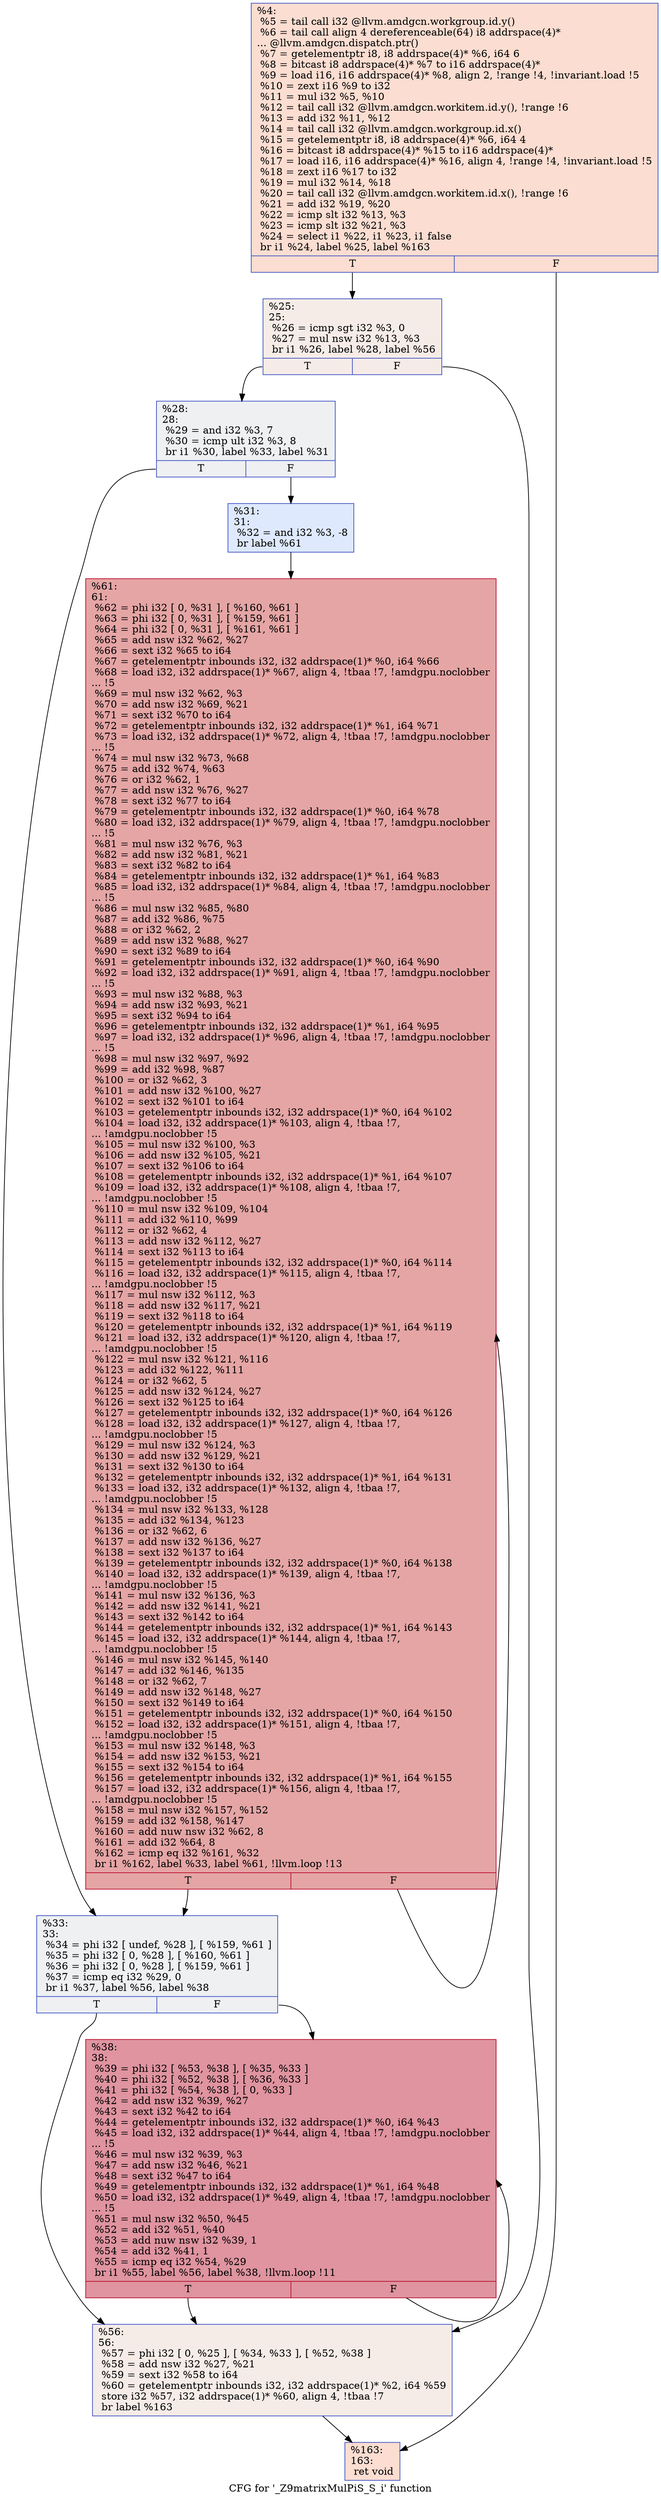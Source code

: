 digraph "CFG for '_Z9matrixMulPiS_S_i' function" {
	label="CFG for '_Z9matrixMulPiS_S_i' function";

	Node0x501fab0 [shape=record,color="#3d50c3ff", style=filled, fillcolor="#f7b39670",label="{%4:\l  %5 = tail call i32 @llvm.amdgcn.workgroup.id.y()\l  %6 = tail call align 4 dereferenceable(64) i8 addrspace(4)*\l... @llvm.amdgcn.dispatch.ptr()\l  %7 = getelementptr i8, i8 addrspace(4)* %6, i64 6\l  %8 = bitcast i8 addrspace(4)* %7 to i16 addrspace(4)*\l  %9 = load i16, i16 addrspace(4)* %8, align 2, !range !4, !invariant.load !5\l  %10 = zext i16 %9 to i32\l  %11 = mul i32 %5, %10\l  %12 = tail call i32 @llvm.amdgcn.workitem.id.y(), !range !6\l  %13 = add i32 %11, %12\l  %14 = tail call i32 @llvm.amdgcn.workgroup.id.x()\l  %15 = getelementptr i8, i8 addrspace(4)* %6, i64 4\l  %16 = bitcast i8 addrspace(4)* %15 to i16 addrspace(4)*\l  %17 = load i16, i16 addrspace(4)* %16, align 4, !range !4, !invariant.load !5\l  %18 = zext i16 %17 to i32\l  %19 = mul i32 %14, %18\l  %20 = tail call i32 @llvm.amdgcn.workitem.id.x(), !range !6\l  %21 = add i32 %19, %20\l  %22 = icmp slt i32 %13, %3\l  %23 = icmp slt i32 %21, %3\l  %24 = select i1 %22, i1 %23, i1 false\l  br i1 %24, label %25, label %163\l|{<s0>T|<s1>F}}"];
	Node0x501fab0:s0 -> Node0x5023550;
	Node0x501fab0:s1 -> Node0x50235e0;
	Node0x5023550 [shape=record,color="#3d50c3ff", style=filled, fillcolor="#ead5c970",label="{%25:\l25:                                               \l  %26 = icmp sgt i32 %3, 0\l  %27 = mul nsw i32 %13, %3\l  br i1 %26, label %28, label %56\l|{<s0>T|<s1>F}}"];
	Node0x5023550:s0 -> Node0x5023870;
	Node0x5023550:s1 -> Node0x50238c0;
	Node0x5023870 [shape=record,color="#3d50c3ff", style=filled, fillcolor="#d9dce170",label="{%28:\l28:                                               \l  %29 = and i32 %3, 7\l  %30 = icmp ult i32 %3, 8\l  br i1 %30, label %33, label %31\l|{<s0>T|<s1>F}}"];
	Node0x5023870:s0 -> Node0x5023b80;
	Node0x5023870:s1 -> Node0x5023bd0;
	Node0x5023bd0 [shape=record,color="#3d50c3ff", style=filled, fillcolor="#b5cdfa70",label="{%31:\l31:                                               \l  %32 = and i32 %3, -8\l  br label %61\l}"];
	Node0x5023bd0 -> Node0x5021c20;
	Node0x5023b80 [shape=record,color="#3d50c3ff", style=filled, fillcolor="#d9dce170",label="{%33:\l33:                                               \l  %34 = phi i32 [ undef, %28 ], [ %159, %61 ]\l  %35 = phi i32 [ 0, %28 ], [ %160, %61 ]\l  %36 = phi i32 [ 0, %28 ], [ %159, %61 ]\l  %37 = icmp eq i32 %29, 0\l  br i1 %37, label %56, label %38\l|{<s0>T|<s1>F}}"];
	Node0x5023b80:s0 -> Node0x50238c0;
	Node0x5023b80:s1 -> Node0x5024700;
	Node0x5024700 [shape=record,color="#b70d28ff", style=filled, fillcolor="#b70d2870",label="{%38:\l38:                                               \l  %39 = phi i32 [ %53, %38 ], [ %35, %33 ]\l  %40 = phi i32 [ %52, %38 ], [ %36, %33 ]\l  %41 = phi i32 [ %54, %38 ], [ 0, %33 ]\l  %42 = add nsw i32 %39, %27\l  %43 = sext i32 %42 to i64\l  %44 = getelementptr inbounds i32, i32 addrspace(1)* %0, i64 %43\l  %45 = load i32, i32 addrspace(1)* %44, align 4, !tbaa !7, !amdgpu.noclobber\l... !5\l  %46 = mul nsw i32 %39, %3\l  %47 = add nsw i32 %46, %21\l  %48 = sext i32 %47 to i64\l  %49 = getelementptr inbounds i32, i32 addrspace(1)* %1, i64 %48\l  %50 = load i32, i32 addrspace(1)* %49, align 4, !tbaa !7, !amdgpu.noclobber\l... !5\l  %51 = mul nsw i32 %50, %45\l  %52 = add i32 %51, %40\l  %53 = add nuw nsw i32 %39, 1\l  %54 = add i32 %41, 1\l  %55 = icmp eq i32 %54, %29\l  br i1 %55, label %56, label %38, !llvm.loop !11\l|{<s0>T|<s1>F}}"];
	Node0x5024700:s0 -> Node0x50238c0;
	Node0x5024700:s1 -> Node0x5024700;
	Node0x50238c0 [shape=record,color="#3d50c3ff", style=filled, fillcolor="#ead5c970",label="{%56:\l56:                                               \l  %57 = phi i32 [ 0, %25 ], [ %34, %33 ], [ %52, %38 ]\l  %58 = add nsw i32 %27, %21\l  %59 = sext i32 %58 to i64\l  %60 = getelementptr inbounds i32, i32 addrspace(1)* %2, i64 %59\l  store i32 %57, i32 addrspace(1)* %60, align 4, !tbaa !7\l  br label %163\l}"];
	Node0x50238c0 -> Node0x50235e0;
	Node0x5021c20 [shape=record,color="#b70d28ff", style=filled, fillcolor="#c5333470",label="{%61:\l61:                                               \l  %62 = phi i32 [ 0, %31 ], [ %160, %61 ]\l  %63 = phi i32 [ 0, %31 ], [ %159, %61 ]\l  %64 = phi i32 [ 0, %31 ], [ %161, %61 ]\l  %65 = add nsw i32 %62, %27\l  %66 = sext i32 %65 to i64\l  %67 = getelementptr inbounds i32, i32 addrspace(1)* %0, i64 %66\l  %68 = load i32, i32 addrspace(1)* %67, align 4, !tbaa !7, !amdgpu.noclobber\l... !5\l  %69 = mul nsw i32 %62, %3\l  %70 = add nsw i32 %69, %21\l  %71 = sext i32 %70 to i64\l  %72 = getelementptr inbounds i32, i32 addrspace(1)* %1, i64 %71\l  %73 = load i32, i32 addrspace(1)* %72, align 4, !tbaa !7, !amdgpu.noclobber\l... !5\l  %74 = mul nsw i32 %73, %68\l  %75 = add i32 %74, %63\l  %76 = or i32 %62, 1\l  %77 = add nsw i32 %76, %27\l  %78 = sext i32 %77 to i64\l  %79 = getelementptr inbounds i32, i32 addrspace(1)* %0, i64 %78\l  %80 = load i32, i32 addrspace(1)* %79, align 4, !tbaa !7, !amdgpu.noclobber\l... !5\l  %81 = mul nsw i32 %76, %3\l  %82 = add nsw i32 %81, %21\l  %83 = sext i32 %82 to i64\l  %84 = getelementptr inbounds i32, i32 addrspace(1)* %1, i64 %83\l  %85 = load i32, i32 addrspace(1)* %84, align 4, !tbaa !7, !amdgpu.noclobber\l... !5\l  %86 = mul nsw i32 %85, %80\l  %87 = add i32 %86, %75\l  %88 = or i32 %62, 2\l  %89 = add nsw i32 %88, %27\l  %90 = sext i32 %89 to i64\l  %91 = getelementptr inbounds i32, i32 addrspace(1)* %0, i64 %90\l  %92 = load i32, i32 addrspace(1)* %91, align 4, !tbaa !7, !amdgpu.noclobber\l... !5\l  %93 = mul nsw i32 %88, %3\l  %94 = add nsw i32 %93, %21\l  %95 = sext i32 %94 to i64\l  %96 = getelementptr inbounds i32, i32 addrspace(1)* %1, i64 %95\l  %97 = load i32, i32 addrspace(1)* %96, align 4, !tbaa !7, !amdgpu.noclobber\l... !5\l  %98 = mul nsw i32 %97, %92\l  %99 = add i32 %98, %87\l  %100 = or i32 %62, 3\l  %101 = add nsw i32 %100, %27\l  %102 = sext i32 %101 to i64\l  %103 = getelementptr inbounds i32, i32 addrspace(1)* %0, i64 %102\l  %104 = load i32, i32 addrspace(1)* %103, align 4, !tbaa !7,\l... !amdgpu.noclobber !5\l  %105 = mul nsw i32 %100, %3\l  %106 = add nsw i32 %105, %21\l  %107 = sext i32 %106 to i64\l  %108 = getelementptr inbounds i32, i32 addrspace(1)* %1, i64 %107\l  %109 = load i32, i32 addrspace(1)* %108, align 4, !tbaa !7,\l... !amdgpu.noclobber !5\l  %110 = mul nsw i32 %109, %104\l  %111 = add i32 %110, %99\l  %112 = or i32 %62, 4\l  %113 = add nsw i32 %112, %27\l  %114 = sext i32 %113 to i64\l  %115 = getelementptr inbounds i32, i32 addrspace(1)* %0, i64 %114\l  %116 = load i32, i32 addrspace(1)* %115, align 4, !tbaa !7,\l... !amdgpu.noclobber !5\l  %117 = mul nsw i32 %112, %3\l  %118 = add nsw i32 %117, %21\l  %119 = sext i32 %118 to i64\l  %120 = getelementptr inbounds i32, i32 addrspace(1)* %1, i64 %119\l  %121 = load i32, i32 addrspace(1)* %120, align 4, !tbaa !7,\l... !amdgpu.noclobber !5\l  %122 = mul nsw i32 %121, %116\l  %123 = add i32 %122, %111\l  %124 = or i32 %62, 5\l  %125 = add nsw i32 %124, %27\l  %126 = sext i32 %125 to i64\l  %127 = getelementptr inbounds i32, i32 addrspace(1)* %0, i64 %126\l  %128 = load i32, i32 addrspace(1)* %127, align 4, !tbaa !7,\l... !amdgpu.noclobber !5\l  %129 = mul nsw i32 %124, %3\l  %130 = add nsw i32 %129, %21\l  %131 = sext i32 %130 to i64\l  %132 = getelementptr inbounds i32, i32 addrspace(1)* %1, i64 %131\l  %133 = load i32, i32 addrspace(1)* %132, align 4, !tbaa !7,\l... !amdgpu.noclobber !5\l  %134 = mul nsw i32 %133, %128\l  %135 = add i32 %134, %123\l  %136 = or i32 %62, 6\l  %137 = add nsw i32 %136, %27\l  %138 = sext i32 %137 to i64\l  %139 = getelementptr inbounds i32, i32 addrspace(1)* %0, i64 %138\l  %140 = load i32, i32 addrspace(1)* %139, align 4, !tbaa !7,\l... !amdgpu.noclobber !5\l  %141 = mul nsw i32 %136, %3\l  %142 = add nsw i32 %141, %21\l  %143 = sext i32 %142 to i64\l  %144 = getelementptr inbounds i32, i32 addrspace(1)* %1, i64 %143\l  %145 = load i32, i32 addrspace(1)* %144, align 4, !tbaa !7,\l... !amdgpu.noclobber !5\l  %146 = mul nsw i32 %145, %140\l  %147 = add i32 %146, %135\l  %148 = or i32 %62, 7\l  %149 = add nsw i32 %148, %27\l  %150 = sext i32 %149 to i64\l  %151 = getelementptr inbounds i32, i32 addrspace(1)* %0, i64 %150\l  %152 = load i32, i32 addrspace(1)* %151, align 4, !tbaa !7,\l... !amdgpu.noclobber !5\l  %153 = mul nsw i32 %148, %3\l  %154 = add nsw i32 %153, %21\l  %155 = sext i32 %154 to i64\l  %156 = getelementptr inbounds i32, i32 addrspace(1)* %1, i64 %155\l  %157 = load i32, i32 addrspace(1)* %156, align 4, !tbaa !7,\l... !amdgpu.noclobber !5\l  %158 = mul nsw i32 %157, %152\l  %159 = add i32 %158, %147\l  %160 = add nuw nsw i32 %62, 8\l  %161 = add i32 %64, 8\l  %162 = icmp eq i32 %161, %32\l  br i1 %162, label %33, label %61, !llvm.loop !13\l|{<s0>T|<s1>F}}"];
	Node0x5021c20:s0 -> Node0x5023b80;
	Node0x5021c20:s1 -> Node0x5021c20;
	Node0x50235e0 [shape=record,color="#3d50c3ff", style=filled, fillcolor="#f7b39670",label="{%163:\l163:                                              \l  ret void\l}"];
}
